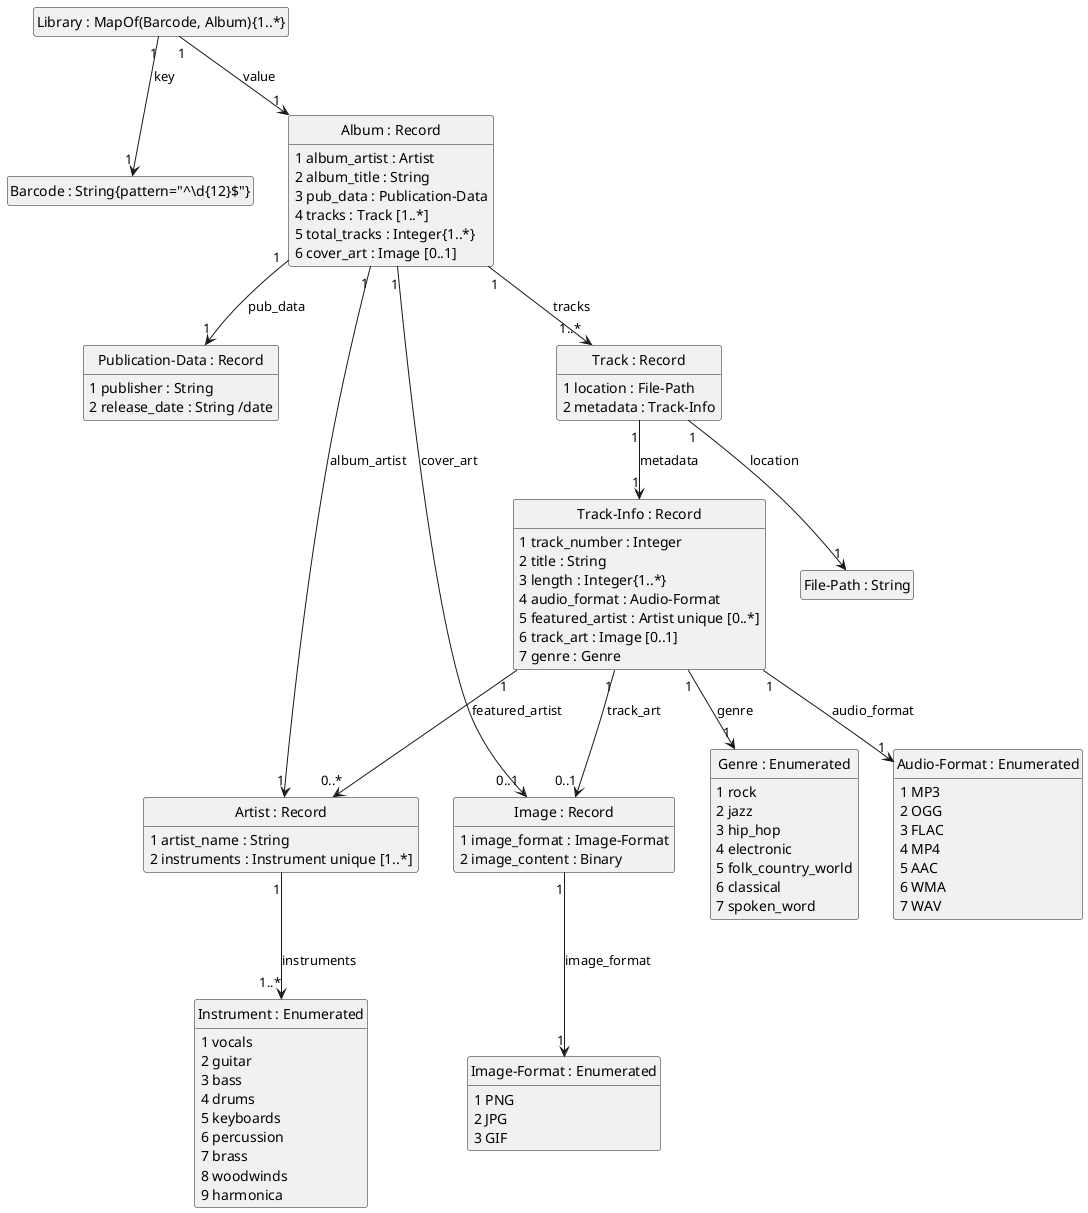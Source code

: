 ' title: Music Library
' package: http://fake-audio.org/music-lib
' version: 1.1
' description: This information model defines a library of audio tracks, organized by album, with associated metadata regarding each track. It is modeled on the types of library data maintained by common websites and music file tag editors.
' license: CC0-1.0
' exports: ['Library']

@startuml
  ' !theme spacelab
  hide empty members
  hide circle

class "Library : MapOf(Barcode, Album){1..*}" as n0

class "Barcode : String{pattern="^\d{12}$"}" as n1
class "Album : Record" as n2
  n2 : 1 album_artist : {field} Artist
  n2 : 2 album_title : {field} String
  n2 : 3 pub_data : {field} Publication-Data
  n2 : 4 tracks : {field} Track [1..*]
  n2 : 5 total_tracks : {field} Integer{1..*}
  n2 : 6 cover_art : {field} Image [0..1]

class "Publication-Data : Record" as n3
  n3 : 1 publisher : {field} String
  n3 : 2 release_date : {field} String /date

class "Image : Record" as n4
  n4 : 1 image_format : {field} Image-Format
  n4 : 2 image_content : {field} Binary

class "Image-Format : Enumerated" as n5
  n5 : 1 PNG
  n5 : 2 JPG
  n5 : 3 GIF

class "Artist : Record" as n6
  n6 : 1 artist_name : {field} String
  n6 : 2 instruments : {field} Instrument unique [1..*]

class "Instrument : Enumerated" as n7
  n7 : 1 vocals
  n7 : 2 guitar
  n7 : 3 bass
  n7 : 4 drums
  n7 : 5 keyboards
  n7 : 6 percussion
  n7 : 7 brass
  n7 : 8 woodwinds
  n7 : 9 harmonica

class "Track : Record" as n8
  n8 : 1 location : {field} File-Path
  n8 : 2 metadata : {field} Track-Info

class "Track-Info : Record" as n9
  n9 : 1 track_number : {field} Integer
  n9 : 2 title : {field} String
  n9 : 3 length : {field} Integer{1..*}
  n9 : 4 audio_format : {field} Audio-Format
  n9 : 5 featured_artist : {field} Artist unique [0..*]
  n9 : 6 track_art : {field} Image [0..1]
  n9 : 7 genre : {field} Genre

class "Audio-Format : Enumerated" as n10
  n10 : 1 MP3
  n10 : 2 OGG
  n10 : 3 FLAC
  n10 : 4 MP4
  n10 : 5 AAC
  n10 : 6 WMA
  n10 : 7 WAV

class "Genre : Enumerated" as n11
  n11 : 1 rock
  n11 : 2 jazz
  n11 : 3 hip_hop
  n11 : 4 electronic
  n11 : 5 folk_country_world
  n11 : 6 classical
  n11 : 7 spoken_word

class "File-Path : String" as n12
  n0 "1" --> "1" n1 : key
  n0 "1" --> "1" n2 : value
  n2 "1" --> "1" n6 : album_artist
  n2 "1" --> "1" n3 : pub_data
  n2 "1" --> "1..*" n8 : tracks
  n2 "1" --> "0..1" n4 : cover_art
  n4 "1" --> "1" n5 : image_format
  n6 "1" --> "1..*" n7 : instruments
  n8 "1" --> "1" n12 : location
  n8 "1" --> "1" n9 : metadata
  n9 "1" --> "1" n10 : audio_format
  n9 "1" --> "0..*" n6 : featured_artist
  n9 "1" --> "0..1" n4 : track_art
  n9 "1" --> "1" n11 : genre
@enduml